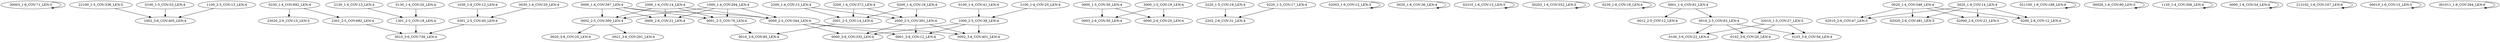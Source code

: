 digraph G {
    "30003_1-6_COV:71_LEN:5" -> "30003_1-6_COV:71_LEN:5";
    "22100_1-5_COV:336_LEN:5" -> "1002_3-6_COV:405_LEN:4";
    "0230_1-4_COV:692_LEN:4" -> "23020_2-6_COV:15_LEN:5";
    "0230_1-4_COV:692_LEN:4" -> "2301_2-5_COV:682_LEN:4";
    "1000_2-5_COV:38_LEN:4" -> "0000_3-6_COV:333_LEN:4";
    "1000_2-5_COV:38_LEN:4" -> "0001_3-6_COV:12_LEN:4";
    "1000_2-5_COV:38_LEN:4" -> "0002_3-6_COV:401_LEN:4";
    "1000_1-4_COV:294_LEN:4" -> "0000_2-6_COV:21_LEN:4";
    "1000_1-4_COV:294_LEN:4" -> "0002_2-5_COV:300_LEN:4";
    "1000_1-4_COV:294_LEN:4" -> "0001_2-5_COV:76_LEN:4";
    "1000_1-4_COV:294_LEN:4" -> "0000_2-5_COV:344_LEN:4";
    "2001_2-5_COV:14_LEN:4" -> "0010_3-6_COV:85_LEN:4";
    "0000_1-5_COV:50_LEN:4" -> "0003_2-6_COV:50_LEN:4";
    "0000_1-5_COV:50_LEN:4" -> "0000_2-6_COV:20_LEN:4";
    "0200_1-4_COV:19_LEN:4" -> "2001_2-5_COV:14_LEN:4";
    "0200_1-4_COV:19_LEN:4" -> "2000_2-5_COV:381_LEN:4";
    "1301_2-5_COV:18_LEN:4" -> "3010_3-6_COV:739_LEN:4";
    "2000_2-5_COV:381_LEN:4" -> "0000_3-6_COV:333_LEN:4";
    "2000_2-5_COV:381_LEN:4" -> "0001_3-6_COV:12_LEN:4";
    "2000_2-5_COV:381_LEN:4" -> "0002_3-6_COV:401_LEN:4";
    "3220_1-5_COV:19_LEN:4" -> "2203_2-6_COV:31_LEN:4";
    "02003_1-6_COV:12_LEN:5" -> "02003_1-6_COV:12_LEN:5";
    "0100_1-4_COV:41_LEN:4" -> "1000_2-5_COV:38_LEN:4";
    "1030_1-4_COV:12_LEN:4" -> "0301_2-5_COV:40_LEN:4";
    "0000_1-4_COV:397_LEN:4" -> "0000_2-6_COV:21_LEN:4";
    "0000_1-4_COV:397_LEN:4" -> "0002_2-5_COV:300_LEN:4";
    "0000_1-4_COV:397_LEN:4" -> "0001_2-5_COV:76_LEN:4";
    "0000_1-4_COV:397_LEN:4" -> "0000_2-5_COV:344_LEN:4";
    "0020_1-6_COV:36_LEN:4" -> "0020_1-6_COV:36_LEN:4";
    "2301_2-5_COV:682_LEN:4" -> "3010_3-6_COV:739_LEN:4";
    "2000_1-4_COV:14_LEN:4" -> "0000_2-6_COV:21_LEN:4";
    "2000_1-4_COV:14_LEN:4" -> "0002_2-5_COV:300_LEN:4";
    "2000_1-4_COV:14_LEN:4" -> "0001_2-5_COV:76_LEN:4";
    "2000_1-4_COV:14_LEN:4" -> "0000_2-5_COV:344_LEN:4";
    "0220_1-5_COV:17_LEN:4" -> "2203_2-6_COV:31_LEN:4";
    "02310_1-6_COV:12_LEN:5" -> "02310_1-6_COV:12_LEN:5";
    "0030_1-4_COV:20_LEN:4" -> "0301_2-5_COV:40_LEN:4";
    "30203_1-6_COV:552_LEN:5" -> "30203_1-6_COV:552_LEN:5";
    "2200_1-4_COV:13_LEN:4" -> "2001_2-5_COV:14_LEN:4";
    "2200_1-4_COV:13_LEN:4" -> "2000_2-5_COV:381_LEN:4";
    "0002_2-5_COV:300_LEN:4" -> "0020_3-6_COV:25_LEN:4";
    "0002_2-5_COV:300_LEN:4" -> "0021_3-6_COV:291_LEN:4";
    "0100_1-5_COV:53_LEN:4" -> "1002_3-6_COV:405_LEN:4";
    "0230_1-6_COV:18_LEN:4" -> "0230_1-6_COV:18_LEN:4";
    "0001_1-4_COV:61_LEN:4" -> "0012_2-5_COV:12_LEN:4";
    "0001_1-4_COV:61_LEN:4" -> "0010_2-5_COV:63_LEN:4";
    "0020_1-4_COV:548_LEN:4" -> "02000_2-6_COV:21_LEN:5";
    "0020_1-4_COV:548_LEN:4" -> "0200_2-6_COV:12_LEN:4";
    "0020_1-4_COV:548_LEN:4" -> "02010_2-6_COV:47_LEN:5";
    "0020_1-4_COV:548_LEN:4" -> "02020_2-6_COV:481_LEN:5";
    "021100_1-6_COV:188_LEN:6" -> "021100_1-6_COV:188_LEN:6";
    "2130_1-4_COV:13_LEN:4" -> "1301_2-5_COV:18_LEN:4";
    "00020_1-6_COV:90_LEN:5" -> "00020_1-6_COV:90_LEN:5";
    "1120_1-4_COV:306_LEN:4" -> "1120_1-4_COV:306_LEN:4";
    "2100_1-4_COV:25_LEN:4" -> "1000_2-5_COV:38_LEN:4";
    "0001_2-5_COV:76_LEN:4" -> "0010_3-6_COV:85_LEN:4";
    "1100_2-5_COV:13_LEN:4" -> "1002_3-6_COV:405_LEN:4";
    "0010_2-5_COV:63_LEN:4" -> "0100_3-6_COV:22_LEN:4";
    "0010_2-5_COV:63_LEN:4" -> "0102_3-6_COV:20_LEN:4";
    "0010_2-5_COV:63_LEN:4" -> "0103_3-6_COV:56_LEN:4";
    "3200_1-4_COV:372_LEN:4" -> "2001_2-5_COV:14_LEN:4";
    "3200_1-4_COV:372_LEN:4" -> "2000_2-5_COV:381_LEN:4";
    "3000_1-5_COV:19_LEN:4" -> "0003_2-6_COV:50_LEN:4";
    "3000_1-5_COV:19_LEN:4" -> "0000_2-6_COV:20_LEN:4";
    "0000_1-6_COV:54_LEN:4" -> "0000_1-6_COV:54_LEN:4";
    "32010_1-5_COV:27_LEN:5" -> "0100_3-6_COV:22_LEN:4";
    "32010_1-5_COV:27_LEN:5" -> "0102_3-6_COV:20_LEN:4";
    "32010_1-5_COV:27_LEN:5" -> "0103_3-6_COV:56_LEN:4";
    "213102_1-6_COV:107_LEN:6" -> "213102_1-6_COV:107_LEN:6";
    "0000_2-5_COV:344_LEN:4" -> "0000_3-6_COV:333_LEN:4";
    "0000_2-5_COV:344_LEN:4" -> "0001_3-6_COV:12_LEN:4";
    "0000_2-5_COV:344_LEN:4" -> "0002_3-6_COV:401_LEN:4";
    "00010_1-6_COV:15_LEN:5" -> "00010_1-6_COV:15_LEN:5";
    "0130_1-4_COV:20_LEN:4" -> "1301_2-5_COV:18_LEN:4";
    "3020_1-4_COV:14_LEN:4" -> "02000_2-6_COV:21_LEN:5";
    "3020_1-4_COV:14_LEN:4" -> "0200_2-6_COV:12_LEN:4";
    "3020_1-4_COV:14_LEN:4" -> "02010_2-6_COV:47_LEN:5";
    "3020_1-4_COV:14_LEN:4" -> "02020_2-6_COV:481_LEN:5";
    "0301_2-5_COV:40_LEN:4" -> "3010_3-6_COV:739_LEN:4";
    "301011_1-6_COV:264_LEN:6" -> "301011_1-6_COV:264_LEN:6";
}
